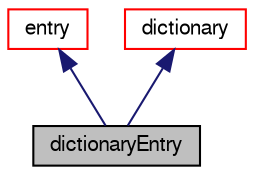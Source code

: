digraph "dictionaryEntry"
{
  bgcolor="transparent";
  edge [fontname="FreeSans",fontsize="10",labelfontname="FreeSans",labelfontsize="10"];
  node [fontname="FreeSans",fontsize="10",shape=record];
  Node1 [label="dictionaryEntry",height=0.2,width=0.4,color="black", fillcolor="grey75", style="filled" fontcolor="black"];
  Node2 -> Node1 [dir="back",color="midnightblue",fontsize="10",style="solid",fontname="FreeSans"];
  Node2 [label="entry",height=0.2,width=0.4,color="red",URL="$a00638.html",tooltip="A keyword and a list of tokens is an &#39;entry&#39;. "];
  Node3 -> Node1 [dir="back",color="midnightblue",fontsize="10",style="solid",fontname="FreeSans"];
  Node3 [label="dictionary",height=0.2,width=0.4,color="red",URL="$a00502.html",tooltip="A list of keyword definitions, which are a keyword followed by any number of values (e..."];
}
